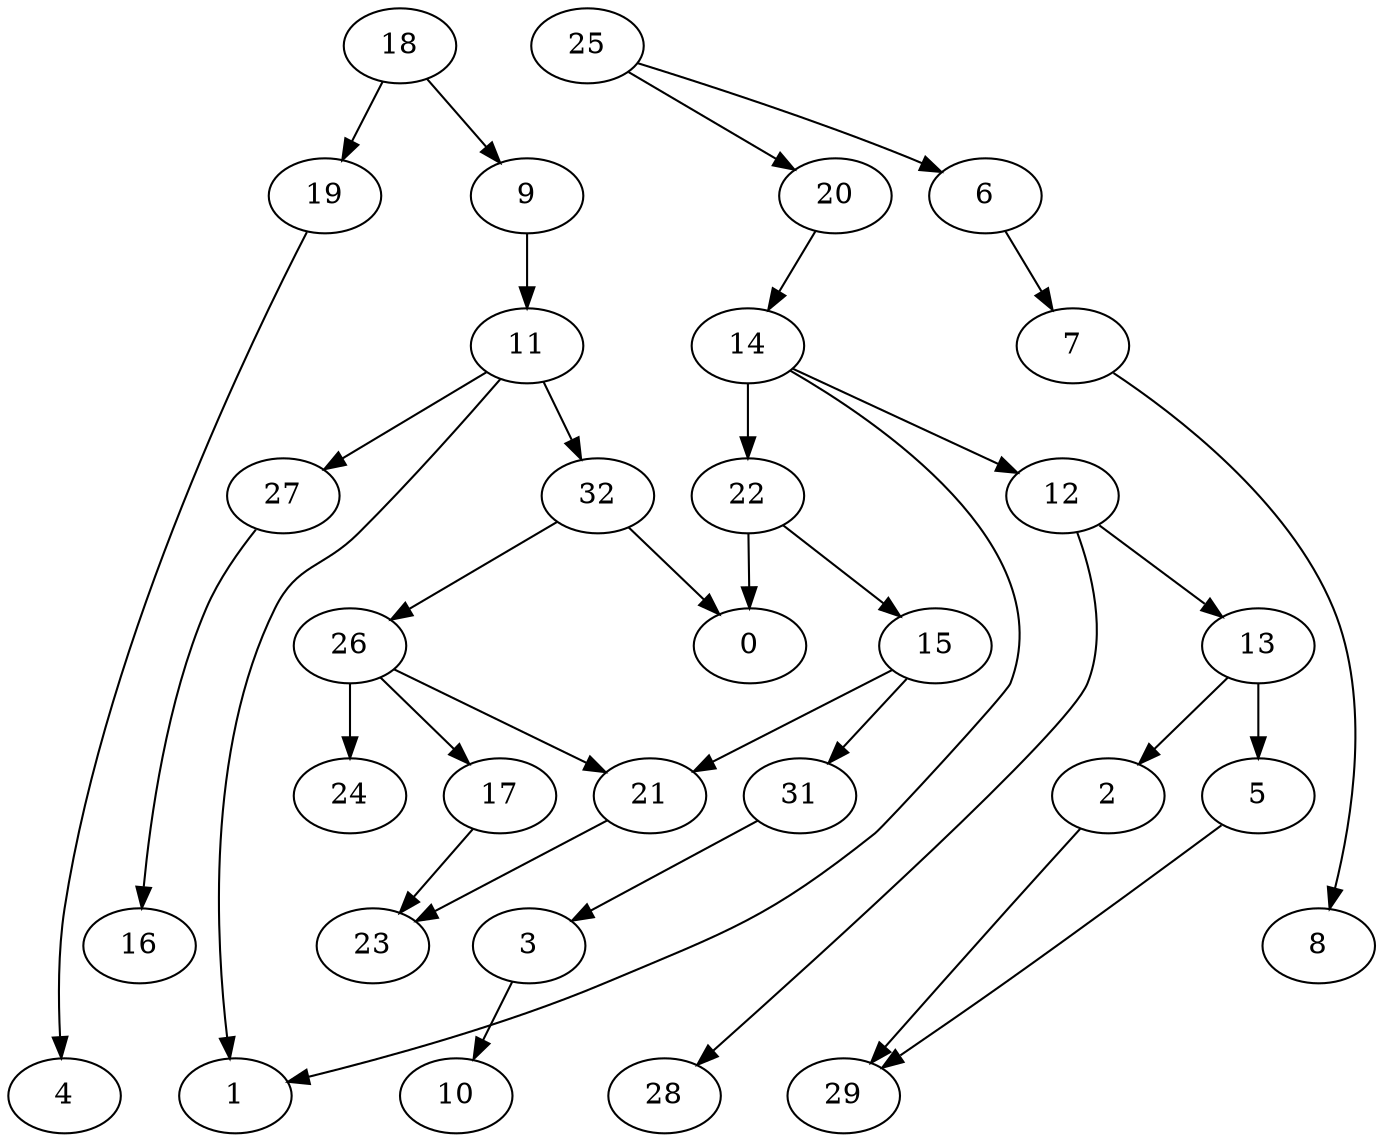 digraph G {
    2;
    29;
    3;
    10;
    5;
    6;
    7;
    8;
    9;
    11;
    1;
    27;
    32;
    16;
    0;
    26;
    21;
    17;
    24;
    12;
    13;
    28;
    14;
    22;
    15;
    31;
    23;
    18;
    19;
    4;
    20;
    25;
    2 -> 29 [weight=0];
    3 -> 10 [weight=0];
    5 -> 29 [weight=0];
    6 -> 7 [weight=0];
    7 -> 8 [weight=0];
    9 -> 11 [weight=1];
    11 -> 1 [weight=0];
    11 -> 27 [weight=0];
    11 -> 32 [weight=0];
    27 -> 16 [weight=0];
    32 -> 0 [weight=0];
    32 -> 26 [weight=0];
    26 -> 21 [weight=0];
    26 -> 17 [weight=0];
    26 -> 24 [weight=1];
    21 -> 23 [weight=0];
    17 -> 23 [weight=0];
    12 -> 13 [weight=0];
    12 -> 28 [weight=0];
    13 -> 2 [weight=0];
    13 -> 5 [weight=2];
    14 -> 1 [weight=0];
    14 -> 12 [weight=0];
    14 -> 22 [weight=2];
    22 -> 15 [weight=0];
    22 -> 0 [weight=0];
    15 -> 21 [weight=0];
    15 -> 31 [weight=0];
    31 -> 3 [weight=0];
    18 -> 9 [weight=0];
    18 -> 19 [weight=0];
    19 -> 4 [weight=0];
    20 -> 14 [weight=0];
    25 -> 6 [weight=0];
    25 -> 20 [weight=0];
}
